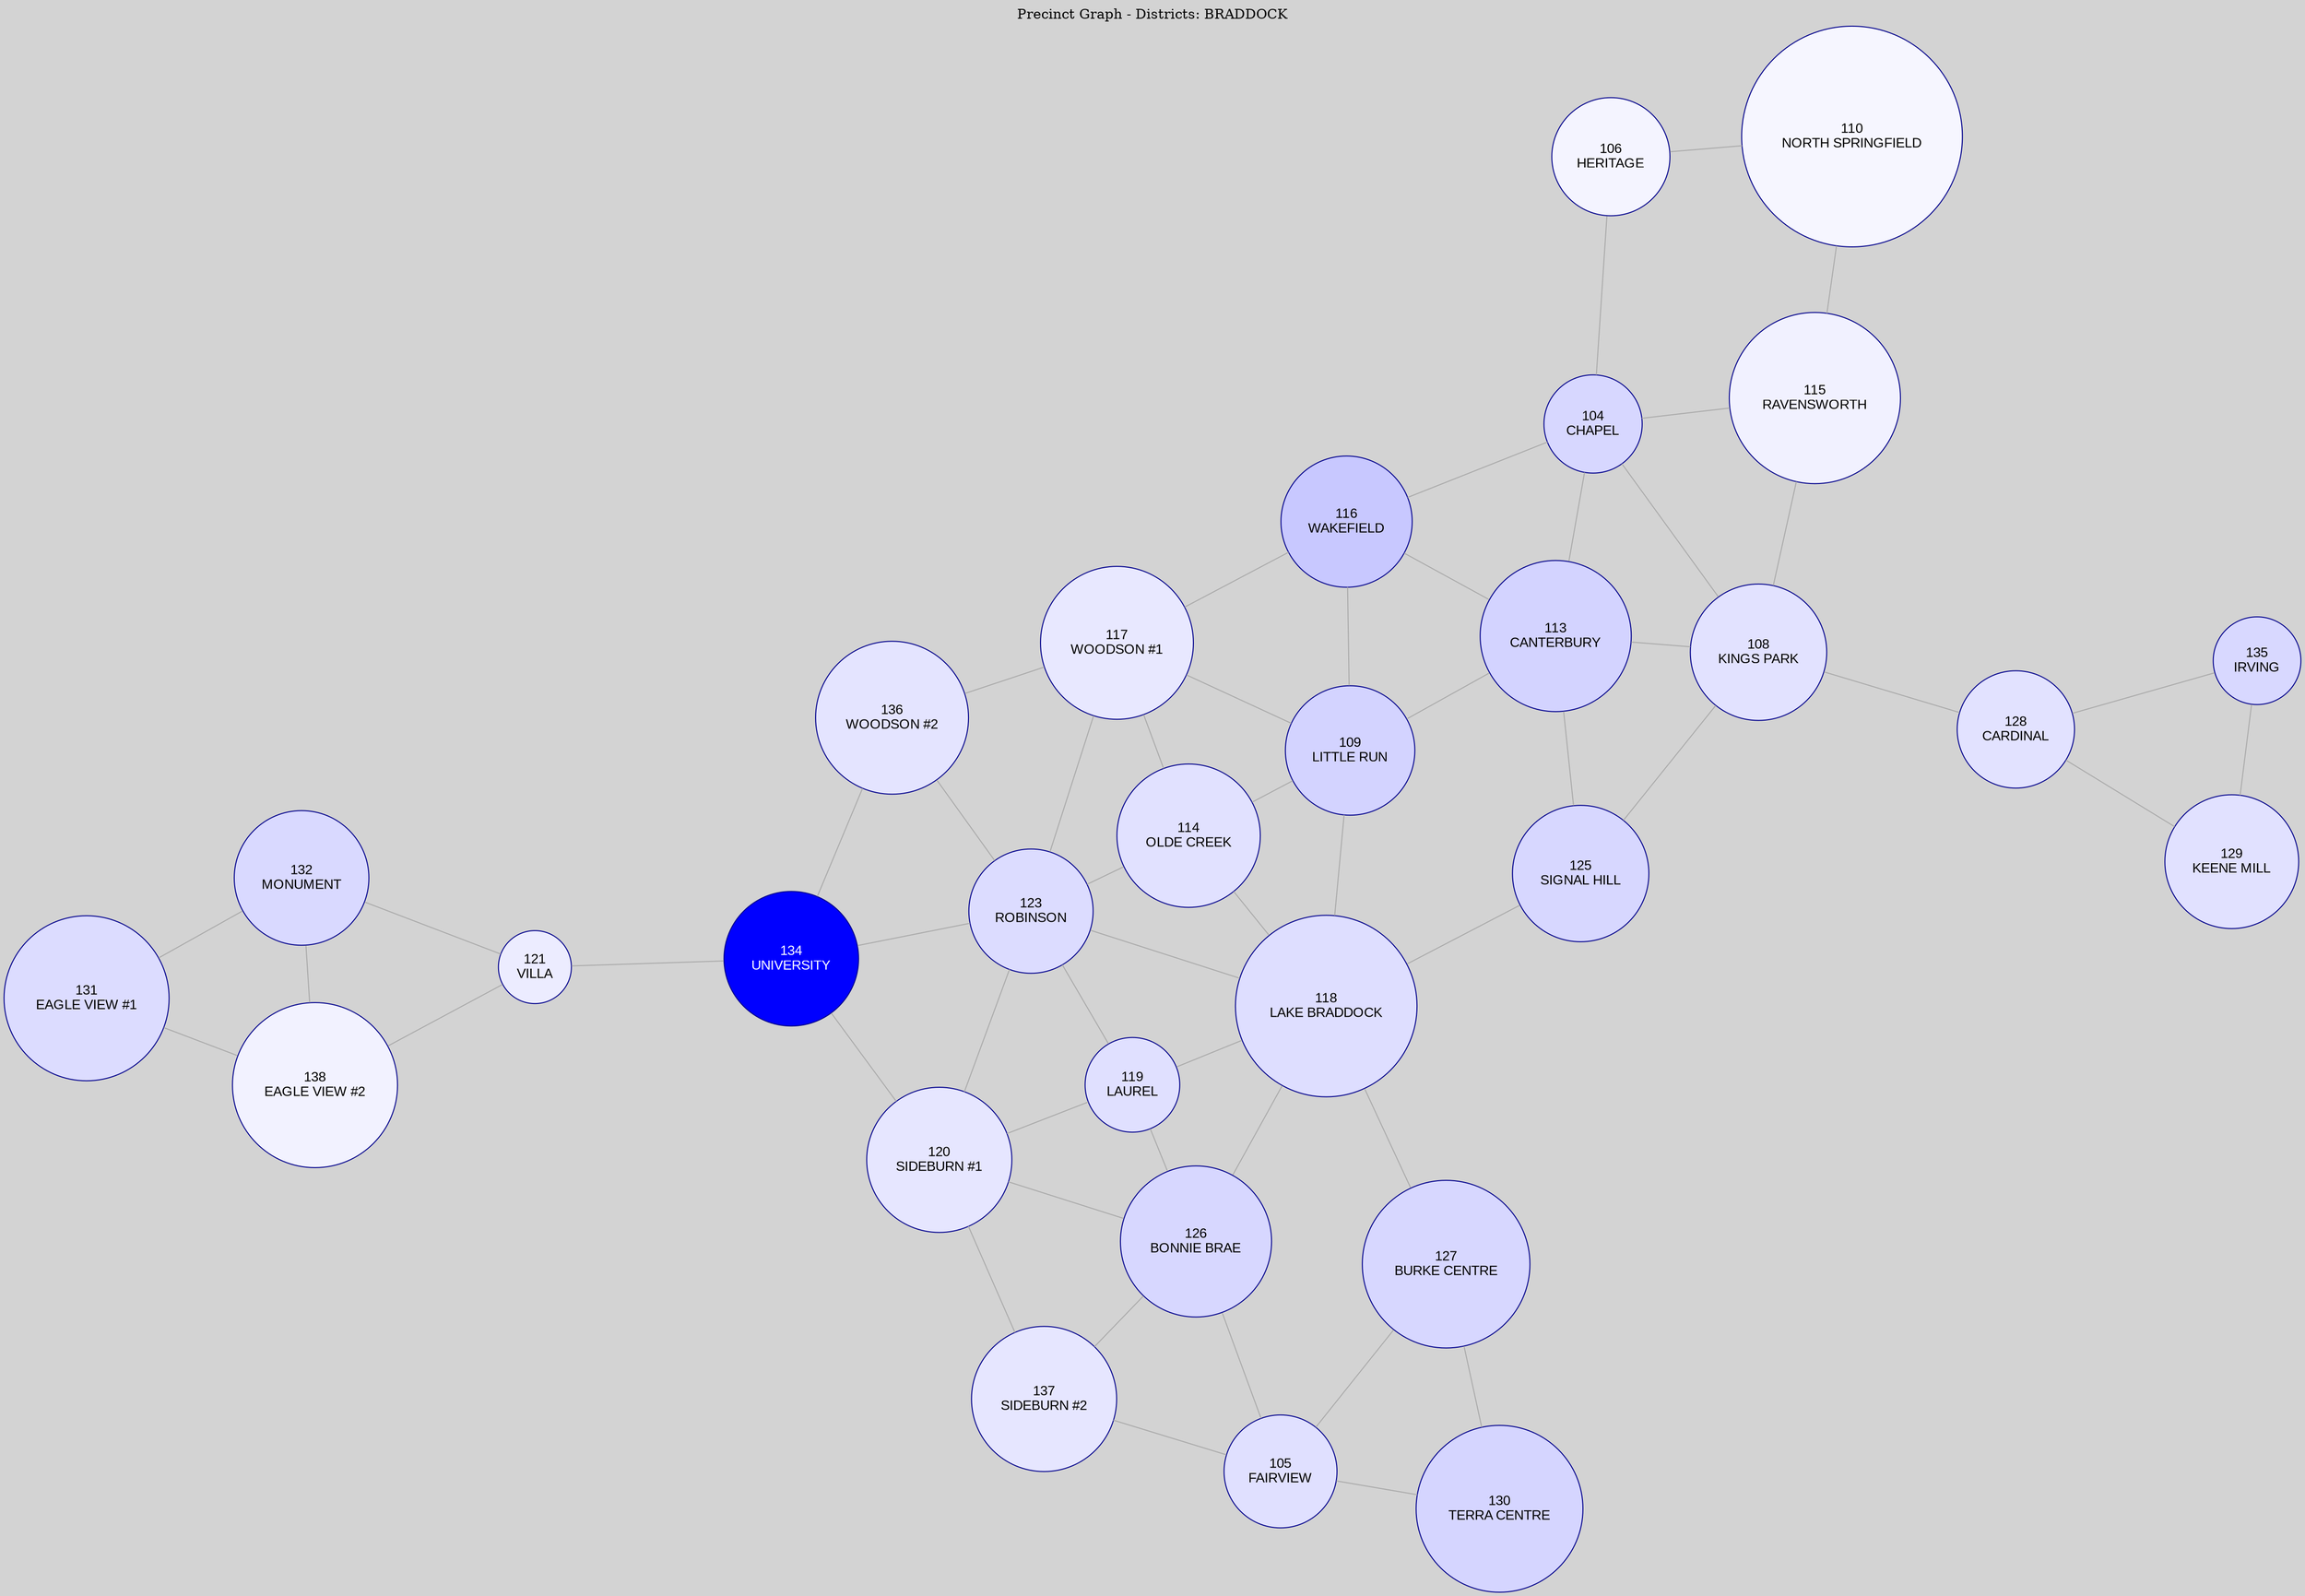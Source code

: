graph G {
    layout = neato;
    overlap = false;
    splines = true;
    node [shape = circle; style = filled; color = darkblue; fontname = "Arial";];
    edge [color = darkgray;];
    bgcolor = "lightgray";
    label = "Precinct Graph - Districts: BRADDOCK";
    labelloc = "t";
    138 [label = "138\nEAGLE VIEW #2";fillcolor = "#f2f2ff";fontcolor = "black";];
    137 [label = "137\nSIDEBURN #2";fillcolor = "#e6e6ff";fontcolor = "black";];
    136 [label = "136\nWOODSON #2";fillcolor = "#e4e4ff";fontcolor = "black";];
    135 [label = "135\nIRVING";fillcolor = "#d8d8ff";fontcolor = "black";];
    134 [label = "134\nUNIVERSITY";fillcolor = "#0000ff";fontcolor = "white";];
    134 -- 136;
    132 [label = "132\nMONUMENT";fillcolor = "#d9d9ff";fontcolor = "black";];
    132 -- 138;
    131 [label = "131\nEAGLE VIEW #1";fillcolor = "#dcdcff";fontcolor = "black";];
    131 -- 132;
    131 -- 138;
    130 [label = "130\nTERRA CENTRE";fillcolor = "#d5d5ff";fontcolor = "black";];
    129 [label = "129\nKEENE MILL";fillcolor = "#e1e1ff";fontcolor = "black";];
    129 -- 135;
    128 [label = "128\nCARDINAL";fillcolor = "#e2e2ff";fontcolor = "black";];
    128 -- 129;
    128 -- 135;
    127 [label = "127\nBURKE CENTRE";fillcolor = "#d7d7ff";fontcolor = "black";];
    127 -- 130;
    126 [label = "126\nBONNIE BRAE";fillcolor = "#d7d7ff";fontcolor = "black";];
    126 -- 137;
    125 [label = "125\nSIGNAL HILL";fillcolor = "#d7d7ff";fontcolor = "black";];
    123 [label = "123\nROBINSON";fillcolor = "#dcdcff";fontcolor = "black";];
    123 -- 134;
    123 -- 136;
    121 [label = "121\nVILLA";fillcolor = "#ececff";fontcolor = "black";];
    121 -- 132;
    121 -- 134;
    121 -- 138;
    120 [label = "120\nSIDEBURN #1";fillcolor = "#e6e6ff";fontcolor = "black";];
    120 -- 123;
    120 -- 126;
    120 -- 134;
    120 -- 137;
    119 [label = "119\nLAUREL";fillcolor = "#e0e0ff";fontcolor = "black";];
    119 -- 120;
    119 -- 123;
    119 -- 126;
    118 [label = "118\nLAKE BRADDOCK";fillcolor = "#dedeff";fontcolor = "black";];
    118 -- 119;
    118 -- 123;
    118 -- 125;
    118 -- 126;
    118 -- 127;
    117 [label = "117\nWOODSON #1";fillcolor = "#e8e8ff";fontcolor = "black";];
    117 -- 123;
    117 -- 136;
    116 [label = "116\nWAKEFIELD";fillcolor = "#c8c8ff";fontcolor = "black";];
    116 -- 117;
    115 [label = "115\nRAVENSWORTH";fillcolor = "#f1f1ff";fontcolor = "black";];
    114 [label = "114\nOLDE CREEK";fillcolor = "#e1e1ff";fontcolor = "black";];
    114 -- 117;
    114 -- 118;
    114 -- 123;
    113 [label = "113\nCANTERBURY";fillcolor = "#d3d3ff";fontcolor = "black";];
    113 -- 116;
    113 -- 125;
    110 [label = "110\nNORTH SPRINGFIELD";fillcolor = "#f6f6ff";fontcolor = "black";];
    110 -- 115;
    109 [label = "109\nLITTLE RUN";fillcolor = "#d3d3ff";fontcolor = "black";];
    109 -- 113;
    109 -- 114;
    109 -- 116;
    109 -- 117;
    109 -- 118;
    108 [label = "108\nKINGS PARK";fillcolor = "#e2e2ff";fontcolor = "black";];
    108 -- 113;
    108 -- 115;
    108 -- 125;
    108 -- 128;
    106 [label = "106\nHERITAGE";fillcolor = "#f4f4ff";fontcolor = "black";];
    106 -- 110;
    105 [label = "105\nFAIRVIEW";fillcolor = "#e0e0ff";fontcolor = "black";];
    105 -- 126;
    105 -- 127;
    105 -- 130;
    105 -- 137;
    104 [label = "104\nCHAPEL";fillcolor = "#d7d7ff";fontcolor = "black";];
    104 -- 106;
    104 -- 108;
    104 -- 113;
    104 -- 115;
    104 -- 116;
}
